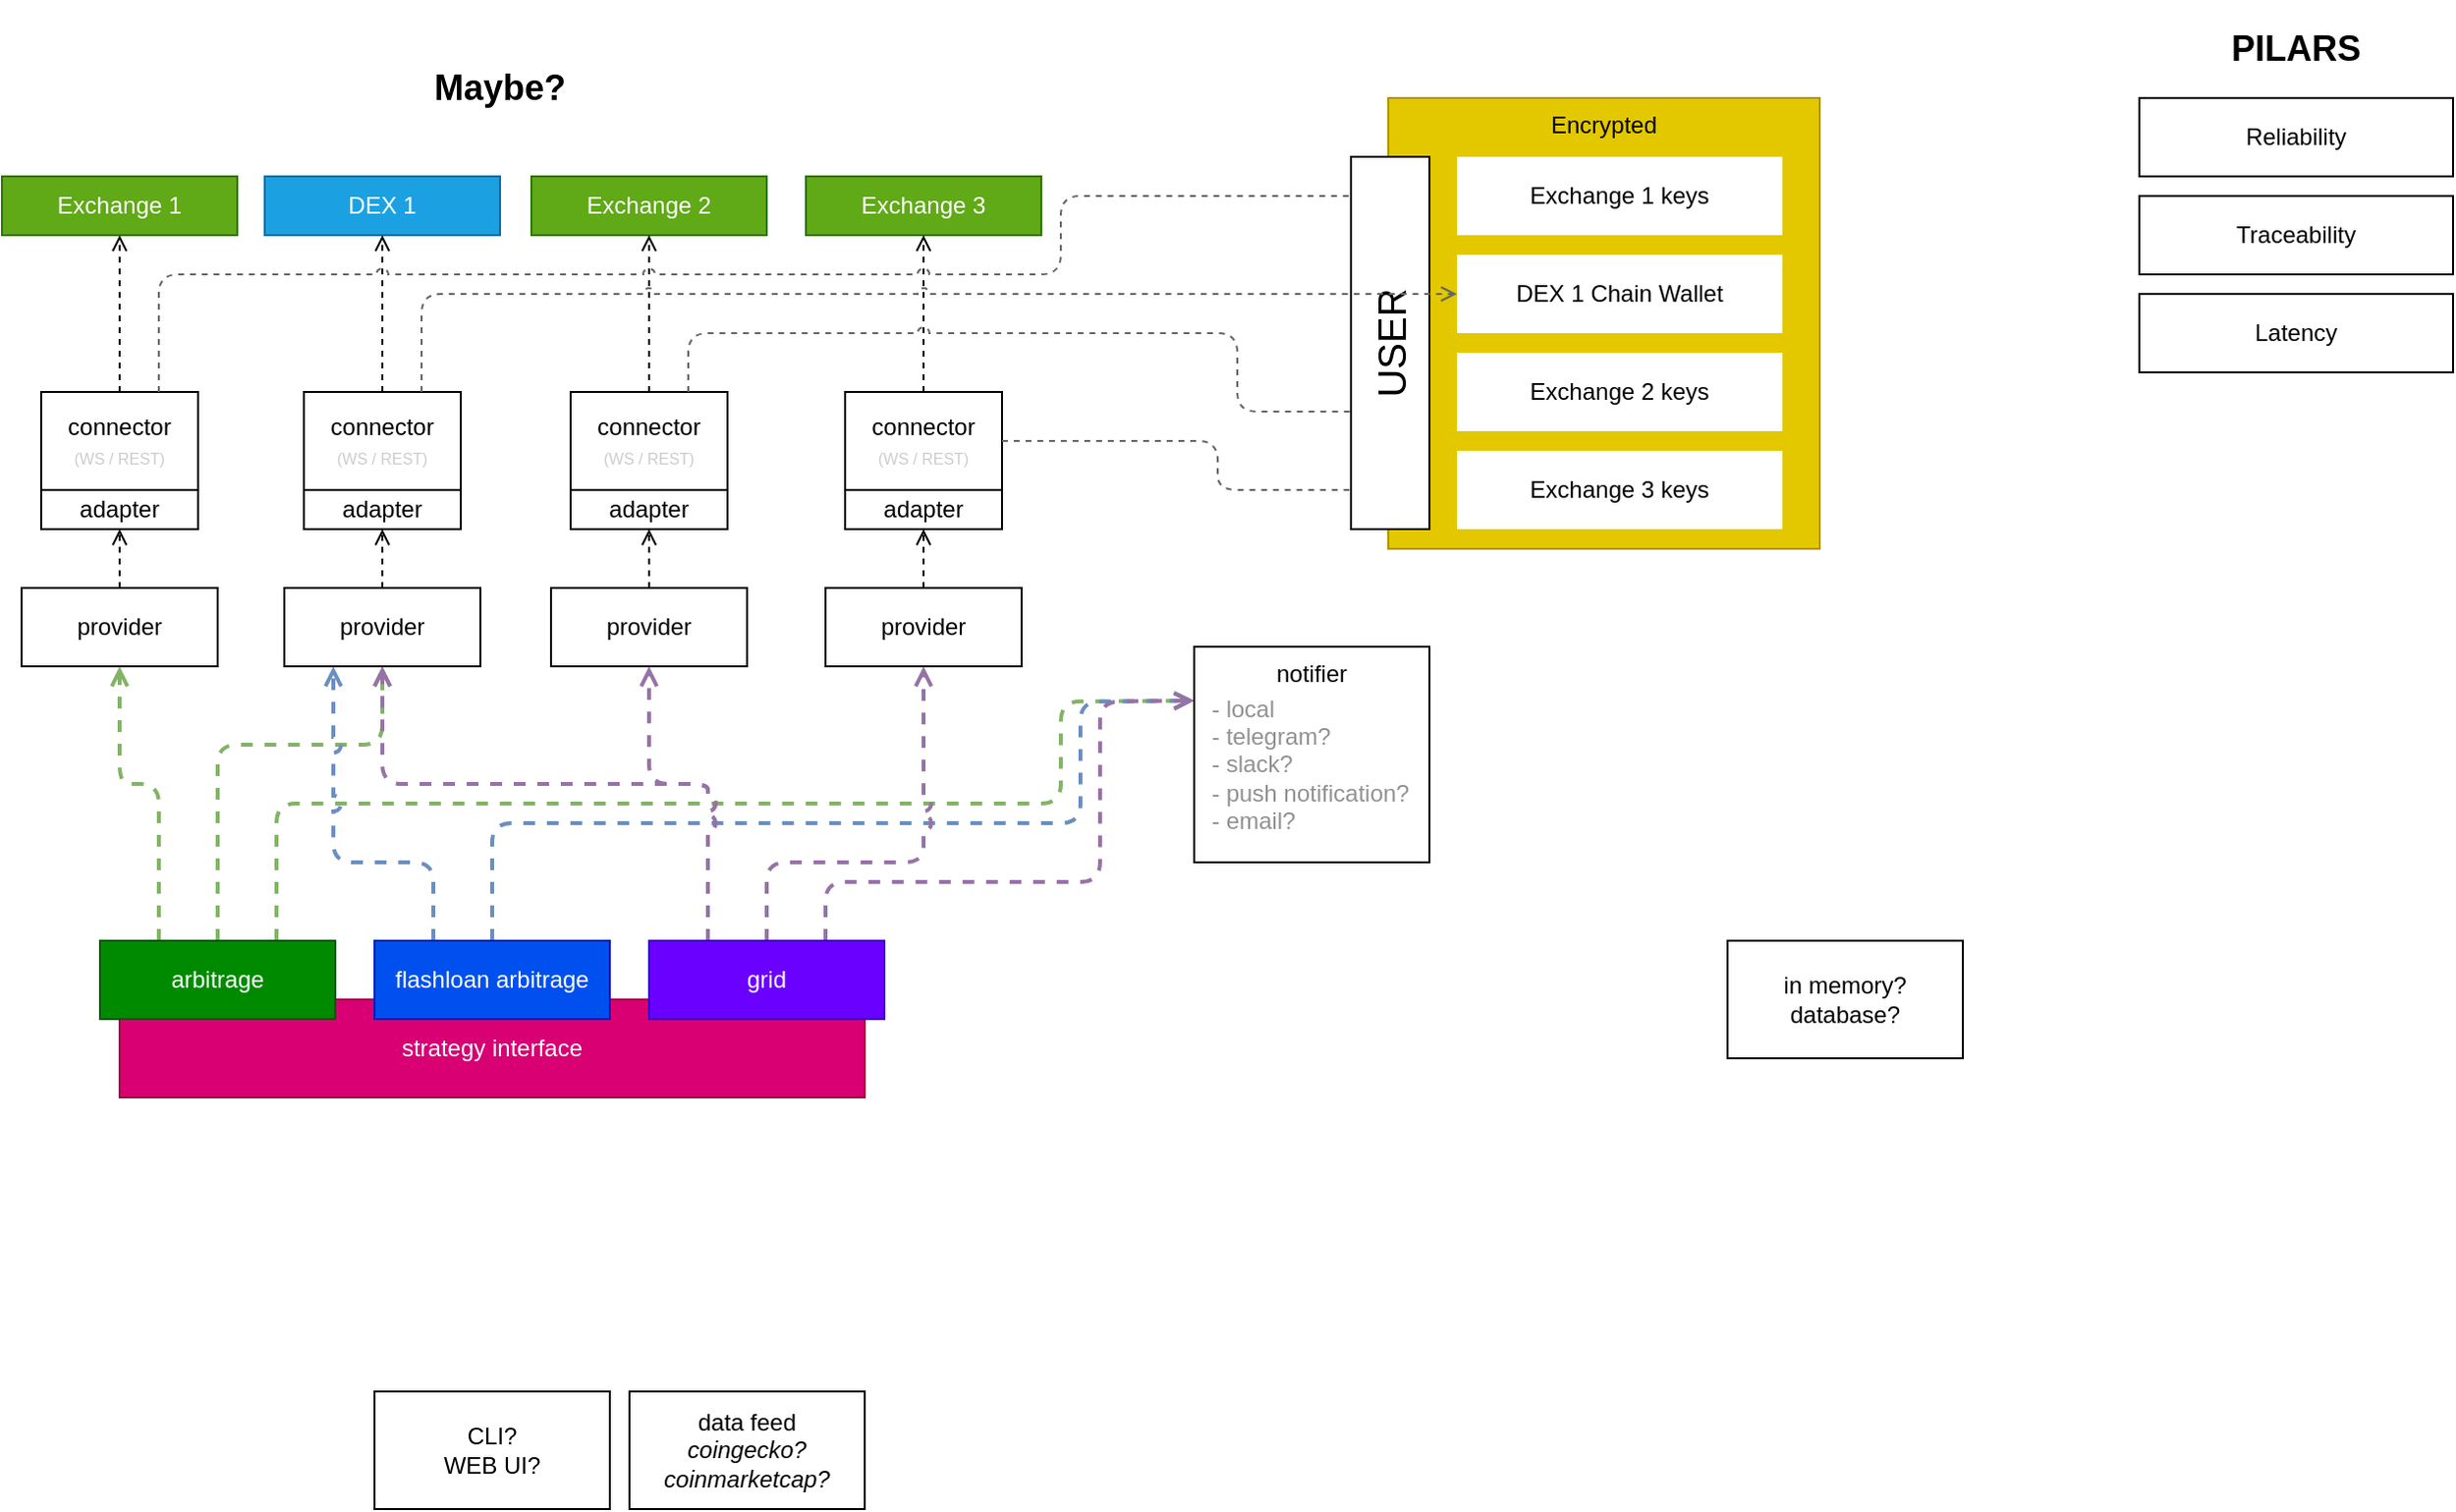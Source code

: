 <mxfile>
    <diagram id="dfBLtA8hLqsOM8OdGN3b" name="Page-1">
        <mxGraphModel dx="1762" dy="604" grid="1" gridSize="10" guides="1" tooltips="1" connect="1" arrows="1" fold="1" page="1" pageScale="1" pageWidth="827" pageHeight="1169" math="0" shadow="0">
            <root>
                <mxCell id="0"/>
                <mxCell id="1" parent="0"/>
                <mxCell id="22" value="" style="edgeStyle=none;html=1;fontSize=18;dashed=1;endArrow=open;endFill=0;" parent="1" source="2" target="21" edge="1">
                    <mxGeometry relative="1" as="geometry"/>
                </mxCell>
                <mxCell id="2" value="provider" style="rounded=0;whiteSpace=wrap;html=1;" parent="1" vertex="1">
                    <mxGeometry x="170" y="320" width="100" height="40" as="geometry"/>
                </mxCell>
                <mxCell id="44" style="edgeStyle=none;html=1;exitX=0.25;exitY=0;exitDx=0;exitDy=0;entryX=0.5;entryY=1;entryDx=0;entryDy=0;dashed=1;fontSize=18;endArrow=open;endFill=0;fillColor=#d5e8d4;strokeColor=#82b366;jumpStyle=arc;rounded=1;strokeWidth=2;" parent="1" source="3" target="2" edge="1">
                    <mxGeometry relative="1" as="geometry">
                        <Array as="points">
                            <mxPoint x="240" y="420"/>
                            <mxPoint x="220" y="420"/>
                        </Array>
                    </mxGeometry>
                </mxCell>
                <mxCell id="45" style="edgeStyle=none;html=1;exitX=0.5;exitY=0;exitDx=0;exitDy=0;entryX=0.5;entryY=1;entryDx=0;entryDy=0;dashed=1;fontSize=18;endArrow=open;endFill=0;fillColor=#d5e8d4;strokeColor=#82b366;jumpStyle=arc;rounded=1;strokeWidth=2;" parent="1" source="3" target="17" edge="1">
                    <mxGeometry relative="1" as="geometry">
                        <Array as="points">
                            <mxPoint x="270" y="400"/>
                            <mxPoint x="354" y="400"/>
                        </Array>
                    </mxGeometry>
                </mxCell>
                <mxCell id="52" style="edgeStyle=none;html=1;exitX=0.75;exitY=0;exitDx=0;exitDy=0;entryX=0;entryY=0.25;entryDx=0;entryDy=0;dashed=1;fontSize=18;endArrow=open;endFill=0;jumpStyle=arc;rounded=1;fillColor=#d5e8d4;strokeColor=#82b366;strokeWidth=2;" parent="1" source="3" target="7" edge="1">
                    <mxGeometry relative="1" as="geometry">
                        <Array as="points">
                            <mxPoint x="300" y="430"/>
                            <mxPoint x="700" y="430"/>
                            <mxPoint x="700" y="378"/>
                        </Array>
                    </mxGeometry>
                </mxCell>
                <mxCell id="4" value="Maybe?" style="text;html=1;strokeColor=none;fillColor=none;align=center;verticalAlign=middle;whiteSpace=wrap;rounded=0;fontStyle=1;fontSize=18;" parent="1" vertex="1">
                    <mxGeometry x="354" y="40" width="120" height="50" as="geometry"/>
                </mxCell>
                <mxCell id="5" value="CLI?&lt;br&gt;WEB UI?" style="rounded=0;whiteSpace=wrap;html=1;" parent="1" vertex="1">
                    <mxGeometry x="350" y="730" width="120" height="60" as="geometry"/>
                </mxCell>
                <mxCell id="6" value="data feed&lt;br&gt;&lt;i&gt;coingecko?&lt;br&gt;coinmarketcap?&lt;/i&gt;" style="rounded=0;whiteSpace=wrap;html=1;" parent="1" vertex="1">
                    <mxGeometry x="480" y="730" width="120" height="60" as="geometry"/>
                </mxCell>
                <mxCell id="9" value="in memory?&lt;br&gt;database?" style="rounded=0;whiteSpace=wrap;html=1;" parent="1" vertex="1">
                    <mxGeometry x="1040" y="500" width="120" height="60" as="geometry"/>
                </mxCell>
                <mxCell id="24" value="" style="edgeStyle=none;html=1;dashed=1;fontSize=18;endArrow=open;endFill=0;" parent="1" source="10" target="11" edge="1">
                    <mxGeometry relative="1" as="geometry"/>
                </mxCell>
                <mxCell id="11" value="Exchange 1" style="rounded=0;whiteSpace=wrap;html=1;fillColor=#60a917;fontColor=#ffffff;strokeColor=#2D7600;" parent="1" vertex="1">
                    <mxGeometry x="160" y="110" width="120" height="30" as="geometry"/>
                </mxCell>
                <mxCell id="14" value="DEX 1" style="rounded=0;whiteSpace=wrap;html=1;fillColor=#1ba1e2;fontColor=#ffffff;strokeColor=#006EAF;" parent="1" vertex="1">
                    <mxGeometry x="294" y="110" width="120" height="30" as="geometry"/>
                </mxCell>
                <mxCell id="25" value="" style="edgeStyle=none;html=1;dashed=1;fontSize=18;endArrow=open;endFill=0;" parent="1" source="15" target="14" edge="1">
                    <mxGeometry relative="1" as="geometry"/>
                </mxCell>
                <mxCell id="23" value="" style="edgeStyle=none;html=1;dashed=1;fontSize=18;endArrow=open;endFill=0;" parent="1" source="17" target="20" edge="1">
                    <mxGeometry relative="1" as="geometry"/>
                </mxCell>
                <mxCell id="17" value="provider" style="rounded=0;whiteSpace=wrap;html=1;" parent="1" vertex="1">
                    <mxGeometry x="304" y="320" width="100" height="40" as="geometry"/>
                </mxCell>
                <mxCell id="26" value="" style="group" parent="1" vertex="1" connectable="0">
                    <mxGeometry x="180" y="220" width="80" height="70" as="geometry"/>
                </mxCell>
                <mxCell id="10" value="connector&lt;br&gt;&lt;font style=&quot;font-size: 8px&quot; color=&quot;#cccccc&quot;&gt;(WS / REST)&lt;/font&gt;" style="rounded=0;whiteSpace=wrap;html=1;" parent="26" vertex="1">
                    <mxGeometry width="80" height="50" as="geometry"/>
                </mxCell>
                <mxCell id="21" value="adapter" style="rounded=0;whiteSpace=wrap;html=1;" parent="26" vertex="1">
                    <mxGeometry y="50" width="80" height="20" as="geometry"/>
                </mxCell>
                <mxCell id="27" value="" style="group" parent="1" vertex="1" connectable="0">
                    <mxGeometry x="314" y="220" width="80" height="70" as="geometry"/>
                </mxCell>
                <mxCell id="15" value="connector&lt;br&gt;&lt;font color=&quot;#cccccc&quot; style=&quot;font-size: 8px&quot;&gt;(WS / REST)&lt;/font&gt;" style="rounded=0;whiteSpace=wrap;html=1;" parent="27" vertex="1">
                    <mxGeometry width="80" height="50" as="geometry"/>
                </mxCell>
                <mxCell id="20" value="adapter" style="rounded=0;whiteSpace=wrap;html=1;" parent="27" vertex="1">
                    <mxGeometry y="50" width="80" height="20" as="geometry"/>
                </mxCell>
                <mxCell id="46" style="edgeStyle=none;html=1;exitX=0.25;exitY=0;exitDx=0;exitDy=0;dashed=1;fontSize=18;endArrow=open;endFill=0;fillColor=#dae8fc;strokeColor=#6c8ebf;jumpStyle=arc;rounded=1;strokeWidth=2;entryX=0.25;entryY=1;entryDx=0;entryDy=0;" parent="1" source="29" target="17" edge="1">
                    <mxGeometry relative="1" as="geometry">
                        <Array as="points">
                            <mxPoint x="380" y="460"/>
                            <mxPoint x="329" y="460"/>
                        </Array>
                    </mxGeometry>
                </mxCell>
                <mxCell id="53" style="edgeStyle=none;html=1;exitX=0.5;exitY=0;exitDx=0;exitDy=0;entryX=0;entryY=0.25;entryDx=0;entryDy=0;dashed=1;fontSize=18;endArrow=open;endFill=0;jumpStyle=arc;rounded=1;fillColor=#dae8fc;strokeColor=#6c8ebf;strokeWidth=2;" parent="1" source="29" target="7" edge="1">
                    <mxGeometry relative="1" as="geometry">
                        <Array as="points">
                            <mxPoint x="410" y="440"/>
                            <mxPoint x="710" y="440"/>
                            <mxPoint x="710" y="378"/>
                        </Array>
                    </mxGeometry>
                </mxCell>
                <mxCell id="30" value="Exchange 2" style="rounded=0;whiteSpace=wrap;html=1;fillColor=#60a917;fontColor=#ffffff;strokeColor=#2D7600;" parent="1" vertex="1">
                    <mxGeometry x="430" y="110" width="120" height="30" as="geometry"/>
                </mxCell>
                <mxCell id="31" value="" style="edgeStyle=none;html=1;dashed=1;fontSize=18;endArrow=open;endFill=0;" parent="1" source="35" target="30" edge="1">
                    <mxGeometry relative="1" as="geometry"/>
                </mxCell>
                <mxCell id="32" value="" style="edgeStyle=none;html=1;dashed=1;fontSize=18;endArrow=open;endFill=0;" parent="1" source="33" target="36" edge="1">
                    <mxGeometry relative="1" as="geometry"/>
                </mxCell>
                <mxCell id="33" value="provider" style="rounded=0;whiteSpace=wrap;html=1;" parent="1" vertex="1">
                    <mxGeometry x="440" y="320" width="100" height="40" as="geometry"/>
                </mxCell>
                <mxCell id="34" value="" style="group" parent="1" vertex="1" connectable="0">
                    <mxGeometry x="450" y="220" width="80" height="70" as="geometry"/>
                </mxCell>
                <mxCell id="35" value="connector&lt;br&gt;&lt;font color=&quot;#cccccc&quot; style=&quot;font-size: 8px&quot;&gt;(WS / REST)&lt;/font&gt;" style="rounded=0;whiteSpace=wrap;html=1;" parent="34" vertex="1">
                    <mxGeometry width="80" height="50" as="geometry"/>
                </mxCell>
                <mxCell id="36" value="adapter" style="rounded=0;whiteSpace=wrap;html=1;" parent="34" vertex="1">
                    <mxGeometry y="50" width="80" height="20" as="geometry"/>
                </mxCell>
                <mxCell id="37" value="Exchange 3" style="rounded=0;whiteSpace=wrap;html=1;fillColor=#60a917;fontColor=#ffffff;strokeColor=#2D7600;" parent="1" vertex="1">
                    <mxGeometry x="570" y="110" width="120" height="30" as="geometry"/>
                </mxCell>
                <mxCell id="38" value="" style="edgeStyle=none;html=1;dashed=1;fontSize=18;endArrow=open;endFill=0;" parent="1" source="42" target="37" edge="1">
                    <mxGeometry relative="1" as="geometry"/>
                </mxCell>
                <mxCell id="39" value="" style="edgeStyle=none;html=1;dashed=1;fontSize=18;endArrow=open;endFill=0;" parent="1" source="40" target="43" edge="1">
                    <mxGeometry relative="1" as="geometry"/>
                </mxCell>
                <mxCell id="40" value="provider" style="rounded=0;whiteSpace=wrap;html=1;" parent="1" vertex="1">
                    <mxGeometry x="580" y="320" width="100" height="40" as="geometry"/>
                </mxCell>
                <mxCell id="41" value="" style="group" parent="1" vertex="1" connectable="0">
                    <mxGeometry x="590" y="220" width="80" height="70" as="geometry"/>
                </mxCell>
                <mxCell id="42" value="connector&lt;br&gt;&lt;font color=&quot;#cccccc&quot; style=&quot;font-size: 8px&quot;&gt;(WS / REST)&lt;/font&gt;" style="rounded=0;whiteSpace=wrap;html=1;" parent="41" vertex="1">
                    <mxGeometry width="80" height="50" as="geometry"/>
                </mxCell>
                <mxCell id="43" value="adapter" style="rounded=0;whiteSpace=wrap;html=1;" parent="41" vertex="1">
                    <mxGeometry y="50" width="80" height="20" as="geometry"/>
                </mxCell>
                <mxCell id="48" style="edgeStyle=none;html=1;exitX=0.5;exitY=0;exitDx=0;exitDy=0;entryX=0.5;entryY=1;entryDx=0;entryDy=0;dashed=1;fontSize=18;endArrow=open;endFill=0;fillColor=#e1d5e7;strokeColor=#9673a6;jumpStyle=arc;rounded=1;strokeWidth=2;" parent="1" source="47" target="40" edge="1">
                    <mxGeometry relative="1" as="geometry">
                        <Array as="points">
                            <mxPoint x="550" y="460"/>
                            <mxPoint x="630" y="460"/>
                        </Array>
                    </mxGeometry>
                </mxCell>
                <mxCell id="49" style="edgeStyle=none;html=1;exitX=0.25;exitY=0;exitDx=0;exitDy=0;entryX=0.5;entryY=1;entryDx=0;entryDy=0;dashed=1;fontSize=18;endArrow=open;endFill=0;fillColor=#e1d5e7;strokeColor=#9673a6;jumpStyle=arc;rounded=1;strokeWidth=2;" parent="1" source="47" target="33" edge="1">
                    <mxGeometry relative="1" as="geometry">
                        <Array as="points">
                            <mxPoint x="520" y="420"/>
                            <mxPoint x="490" y="420"/>
                        </Array>
                    </mxGeometry>
                </mxCell>
                <mxCell id="50" style="edgeStyle=none;html=1;exitX=0.25;exitY=0;exitDx=0;exitDy=0;entryX=0.5;entryY=1;entryDx=0;entryDy=0;dashed=1;fontSize=18;endArrow=open;endFill=0;fillColor=#e1d5e7;strokeColor=#9673a6;jumpStyle=arc;rounded=1;strokeWidth=2;" parent="1" source="47" target="17" edge="1">
                    <mxGeometry relative="1" as="geometry">
                        <Array as="points">
                            <mxPoint x="520" y="420"/>
                            <mxPoint x="354" y="420"/>
                        </Array>
                    </mxGeometry>
                </mxCell>
                <mxCell id="51" style="edgeStyle=none;html=1;exitX=0.75;exitY=0;exitDx=0;exitDy=0;dashed=1;fontSize=18;endArrow=open;endFill=0;jumpStyle=arc;rounded=1;fillColor=#e1d5e7;strokeColor=#9673a6;entryX=0;entryY=0.25;entryDx=0;entryDy=0;strokeWidth=2;" parent="1" source="47" target="7" edge="1">
                    <mxGeometry relative="1" as="geometry">
                        <mxPoint x="750" y="360" as="targetPoint"/>
                        <Array as="points">
                            <mxPoint x="580" y="470"/>
                            <mxPoint x="720" y="470"/>
                            <mxPoint x="720" y="378"/>
                        </Array>
                    </mxGeometry>
                </mxCell>
                <mxCell id="54" style="edgeStyle=none;rounded=1;jumpStyle=arc;html=1;exitX=0.75;exitY=0;exitDx=0;exitDy=0;entryX=0;entryY=0.5;entryDx=0;entryDy=0;fontSize=18;endArrow=open;endFill=0;strokeColor=#666666;strokeWidth=1;dashed=1;fillColor=#f5f5f5;" parent="1" source="10" target="58" edge="1">
                    <mxGeometry relative="1" as="geometry">
                        <Array as="points">
                            <mxPoint x="240" y="160"/>
                            <mxPoint x="700" y="160"/>
                            <mxPoint x="700" y="120"/>
                        </Array>
                    </mxGeometry>
                </mxCell>
                <mxCell id="56" style="edgeStyle=none;rounded=1;jumpStyle=arc;html=1;exitX=0.75;exitY=0;exitDx=0;exitDy=0;dashed=1;fontSize=18;endArrow=open;endFill=0;strokeWidth=1;entryX=0;entryY=0.75;entryDx=0;entryDy=0;fillColor=#f5f5f5;strokeColor=#666666;" parent="1" source="35" target="60" edge="1">
                    <mxGeometry relative="1" as="geometry">
                        <mxPoint x="790" y="230" as="targetPoint"/>
                        <Array as="points">
                            <mxPoint x="510" y="190"/>
                            <mxPoint x="790" y="190"/>
                            <mxPoint x="790" y="230"/>
                        </Array>
                    </mxGeometry>
                </mxCell>
                <mxCell id="57" style="edgeStyle=none;rounded=1;jumpStyle=arc;html=1;dashed=1;fontSize=18;endArrow=open;endFill=0;strokeColor=#666666;strokeWidth=1;entryX=0;entryY=0.5;entryDx=0;entryDy=0;fillColor=#f5f5f5;" parent="1" target="61" edge="1">
                    <mxGeometry relative="1" as="geometry">
                        <Array as="points">
                            <mxPoint x="780" y="245"/>
                            <mxPoint x="780" y="270"/>
                        </Array>
                        <mxPoint x="670" y="245" as="sourcePoint"/>
                    </mxGeometry>
                </mxCell>
                <mxCell id="65" value="" style="group" vertex="1" connectable="0" parent="1">
                    <mxGeometry x="768" y="350" width="120" height="110" as="geometry"/>
                </mxCell>
                <mxCell id="7" value="notifier" style="rounded=0;whiteSpace=wrap;html=1;verticalAlign=top;" parent="65" vertex="1">
                    <mxGeometry width="120" height="110" as="geometry"/>
                </mxCell>
                <mxCell id="63" value="- local&lt;br&gt;- telegram?&lt;br&gt;- slack?&lt;br&gt;- push notification?&lt;br&gt;- email?" style="rounded=0;whiteSpace=wrap;html=1;align=left;fillColor=none;strokeColor=none;fontColor=#919191;" vertex="1" parent="65">
                    <mxGeometry x="7" y="20" width="106" height="80" as="geometry"/>
                </mxCell>
                <mxCell id="66" value="strategy interface" style="rounded=0;whiteSpace=wrap;html=1;fillColor=#d80073;fontColor=#ffffff;strokeColor=#A50040;verticalAlign=middle;horizontal=1;" vertex="1" parent="1">
                    <mxGeometry x="220" y="530" width="380" height="50" as="geometry"/>
                </mxCell>
                <mxCell id="3" value="arbitrage" style="rounded=0;whiteSpace=wrap;html=1;fillColor=#008a00;fontColor=#ffffff;strokeColor=#005700;" parent="1" vertex="1">
                    <mxGeometry x="210" y="500" width="120" height="40" as="geometry"/>
                </mxCell>
                <mxCell id="29" value="flashloan arbitrage" style="rounded=0;whiteSpace=wrap;html=1;fillColor=#0050ef;fontColor=#ffffff;strokeColor=#001DBC;" parent="1" vertex="1">
                    <mxGeometry x="350" y="500" width="120" height="40" as="geometry"/>
                </mxCell>
                <mxCell id="47" value="grid" style="rounded=0;whiteSpace=wrap;html=1;fillColor=#6a00ff;fontColor=#ffffff;strokeColor=#3700CC;" parent="1" vertex="1">
                    <mxGeometry x="490" y="500" width="120" height="40" as="geometry"/>
                </mxCell>
                <mxCell id="67" value="" style="group" vertex="1" connectable="0" parent="1">
                    <mxGeometry x="827" y="70" width="260" height="230" as="geometry"/>
                </mxCell>
                <mxCell id="62" value="Encrypted" style="rounded=0;whiteSpace=wrap;html=1;fillColor=#e3c800;strokeColor=#B09500;fontColor=#000000;verticalAlign=top;" parent="67" vertex="1">
                    <mxGeometry x="40" width="220" height="230" as="geometry"/>
                </mxCell>
                <mxCell id="8" value="USER" style="rounded=0;whiteSpace=wrap;html=1;horizontal=0;fontSize=20;" parent="67" vertex="1">
                    <mxGeometry x="21" y="30" width="40" height="190" as="geometry"/>
                </mxCell>
                <mxCell id="58" value="Exchange 1 keys" style="rounded=0;whiteSpace=wrap;html=1;strokeColor=none;" parent="67" vertex="1">
                    <mxGeometry x="75" y="30" width="166" height="40" as="geometry"/>
                </mxCell>
                <mxCell id="59" value="DEX 1 Chain Wallet" style="rounded=0;whiteSpace=wrap;html=1;strokeColor=none;" parent="67" vertex="1">
                    <mxGeometry x="75" y="80" width="166" height="40" as="geometry"/>
                </mxCell>
                <mxCell id="60" value="Exchange 2 keys" style="rounded=0;whiteSpace=wrap;html=1;strokeColor=none;" parent="67" vertex="1">
                    <mxGeometry x="75" y="130" width="166" height="40" as="geometry"/>
                </mxCell>
                <mxCell id="61" value="Exchange 3 keys" style="rounded=0;whiteSpace=wrap;html=1;strokeColor=none;" parent="67" vertex="1">
                    <mxGeometry x="75" y="180" width="166" height="40" as="geometry"/>
                </mxCell>
                <mxCell id="73" value="Reliability" style="rounded=0;whiteSpace=wrap;html=1;" vertex="1" parent="1">
                    <mxGeometry x="1250" y="70" width="160" height="40" as="geometry"/>
                </mxCell>
                <mxCell id="74" value="PILARS" style="text;html=1;strokeColor=none;fillColor=none;align=center;verticalAlign=middle;whiteSpace=wrap;rounded=0;fontStyle=1;fontSize=18;" vertex="1" parent="1">
                    <mxGeometry x="1270" y="20" width="120" height="50" as="geometry"/>
                </mxCell>
                <mxCell id="75" value="Traceability" style="rounded=0;whiteSpace=wrap;html=1;" vertex="1" parent="1">
                    <mxGeometry x="1250" y="120" width="160" height="40" as="geometry"/>
                </mxCell>
                <mxCell id="77" style="edgeStyle=none;rounded=1;jumpStyle=arc;html=1;exitX=0.75;exitY=0;exitDx=0;exitDy=0;entryX=0;entryY=0.5;entryDx=0;entryDy=0;fontSize=18;endArrow=open;endFill=0;strokeColor=#666666;strokeWidth=1;dashed=1;fillColor=#f5f5f5;" edge="1" parent="1" source="15" target="59">
                    <mxGeometry relative="1" as="geometry">
                        <Array as="points">
                            <mxPoint x="374" y="170"/>
                        </Array>
                        <mxPoint x="250" y="230" as="sourcePoint"/>
                        <mxPoint x="912" y="130" as="targetPoint"/>
                    </mxGeometry>
                </mxCell>
                <mxCell id="78" value="Latency" style="rounded=0;whiteSpace=wrap;html=1;" vertex="1" parent="1">
                    <mxGeometry x="1250" y="170" width="160" height="40" as="geometry"/>
                </mxCell>
            </root>
        </mxGraphModel>
    </diagram>
</mxfile>